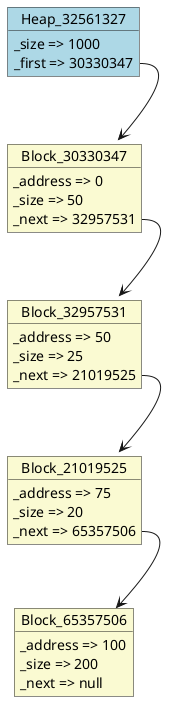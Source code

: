 @startuml object
object Heap_32561327#LightBlue {
  _size => 1000
  _first => 30330347
}
object Block_30330347#LightGoldenRodYellow {
  _address => 0
  _size => 50
  _next => 32957531
}
object Block_32957531#LightGoldenRodYellow {
  _address => 50
  _size => 25
  _next => 21019525
}
object Block_21019525#LightGoldenRodYellow {
  _address => 75
  _size => 20
  _next => 65357506
}
object Block_65357506#LightGoldenRodYellow {
  _address => 100
  _size => 200
  _next => null
}
Block_21019525::_next --> Block_65357506
Block_32957531::_next --> Block_21019525
Block_30330347::_next --> Block_32957531
Heap_32561327::_first --> Block_30330347
@enduml
